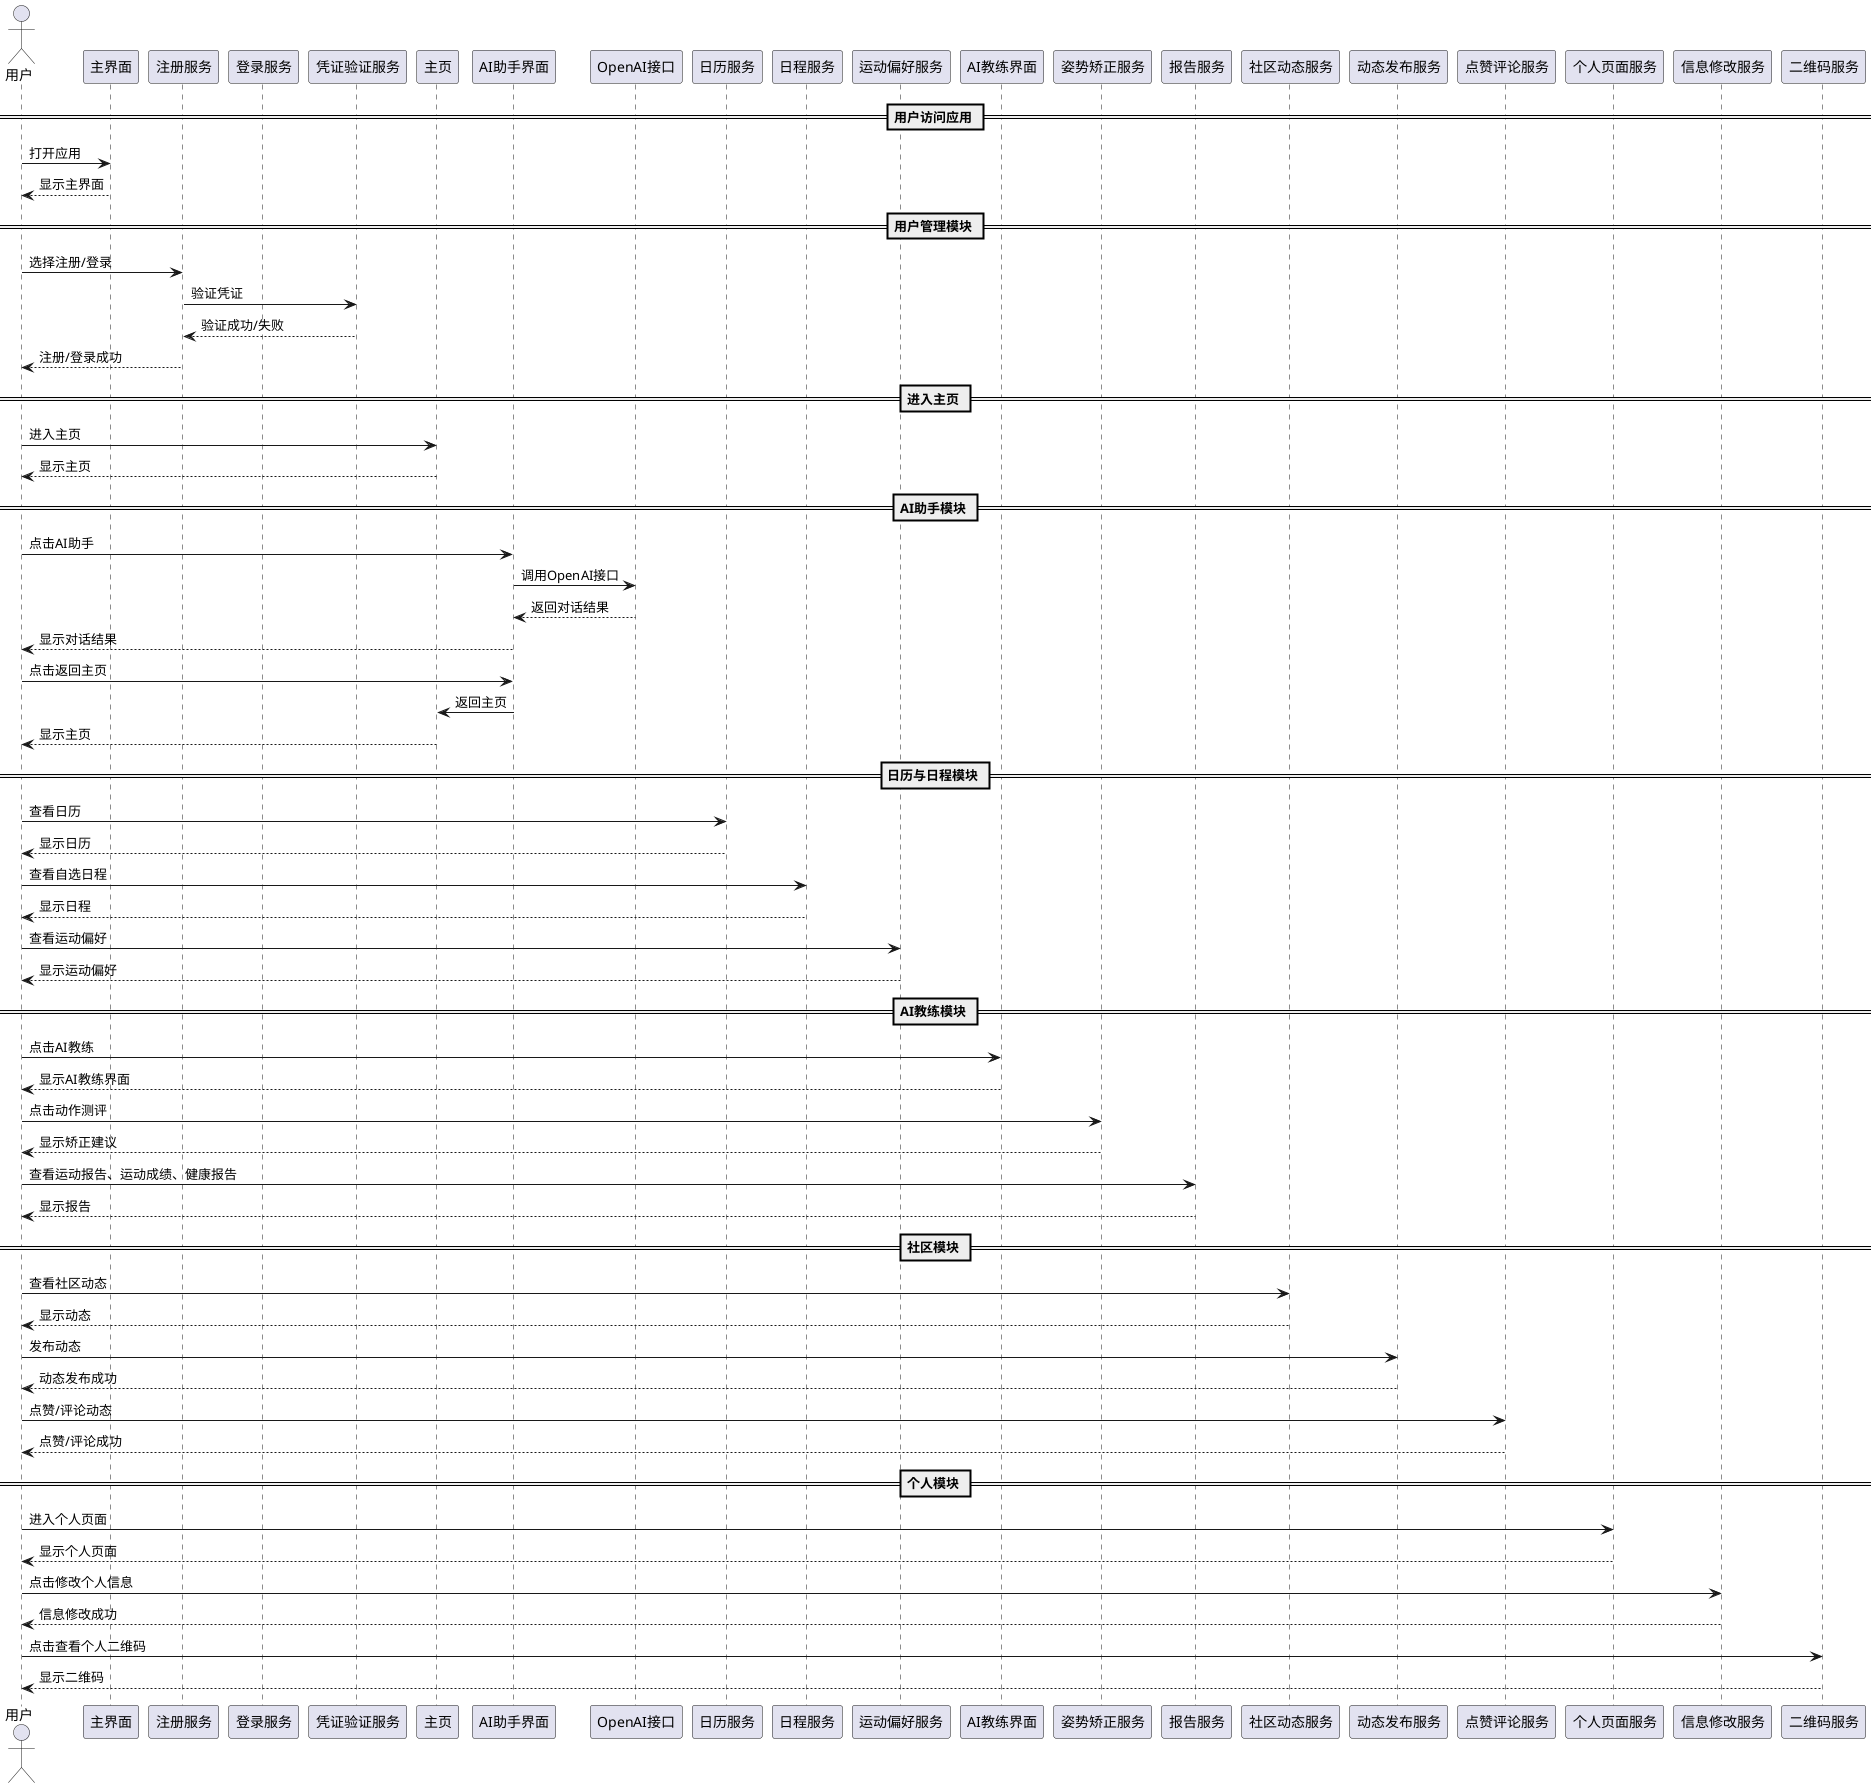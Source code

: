 @startuml
'https://plantuml.com/use-case-diagram

@startuml
actor 用户
participant "主界面" as MainScreen
participant "注册服务" as RegistrationService
participant "登录服务" as LoginService
participant "凭证验证服务" as CredentialValidation
participant "主页" as Home
participant "AI助手界面" as AIAssistantUI
participant "OpenAI接口" as OpenAI
participant "日历服务" as CalendarService
participant "日程服务" as ScheduleService
participant "运动偏好服务" as FitnessPreferenceService
participant "AI教练界面" as AICoachUI
participant "姿势矫正服务" as PostureCorrection
participant "报告服务" as ReportService
participant "社区动态服务" as CommunityService
participant "动态发布服务" as PostService
participant "点赞评论服务" as LikeCommentService
participant "个人页面服务" as PersonalPageService
participant "信息修改服务" as InfoModificationService
participant "二维码服务" as QRCodeService

== 用户访问应用 ==
用户 -> MainScreen : 打开应用
MainScreen --> 用户 : 显示主界面

== 用户管理模块 ==
用户 -> RegistrationService : 选择注册/登录
RegistrationService -> CredentialValidation : 验证凭证
CredentialValidation --> RegistrationService : 验证成功/失败
RegistrationService --> 用户 : 注册/登录成功

== 进入主页 ==
用户 -> Home : 进入主页
Home --> 用户 : 显示主页

== AI助手模块 ==
用户 -> AIAssistantUI : 点击AI助手
AIAssistantUI -> OpenAI : 调用OpenAI接口
OpenAI --> AIAssistantUI : 返回对话结果
AIAssistantUI --> 用户 : 显示对话结果
用户 -> AIAssistantUI : 点击返回主页
AIAssistantUI -> Home : 返回主页
Home --> 用户 : 显示主页

== 日历与日程模块 ==
用户 -> CalendarService : 查看日历
CalendarService --> 用户 : 显示日历
用户 -> ScheduleService : 查看自选日程
ScheduleService --> 用户 : 显示日程
用户 -> FitnessPreferenceService : 查看运动偏好
FitnessPreferenceService --> 用户 : 显示运动偏好

== AI教练模块 ==
用户 -> AICoachUI : 点击AI教练
AICoachUI --> 用户 : 显示AI教练界面
用户 -> PostureCorrection : 点击动作测评
PostureCorrection --> 用户 : 显示矫正建议
用户 -> ReportService : 查看运动报告、运动成绩、健康报告
ReportService --> 用户 : 显示报告

== 社区模块 ==
用户 -> CommunityService : 查看社区动态
CommunityService --> 用户 : 显示动态
用户 -> PostService : 发布动态
PostService --> 用户 : 动态发布成功
用户 -> LikeCommentService : 点赞/评论动态
LikeCommentService --> 用户 : 点赞/评论成功

== 个人模块 ==
用户 -> PersonalPageService : 进入个人页面
PersonalPageService --> 用户 : 显示个人页面
用户 -> InfoModificationService : 点击修改个人信息
InfoModificationService --> 用户 : 信息修改成功
用户 -> QRCodeService : 点击查看个人二维码
QRCodeService --> 用户 : 显示二维码
@enduml
